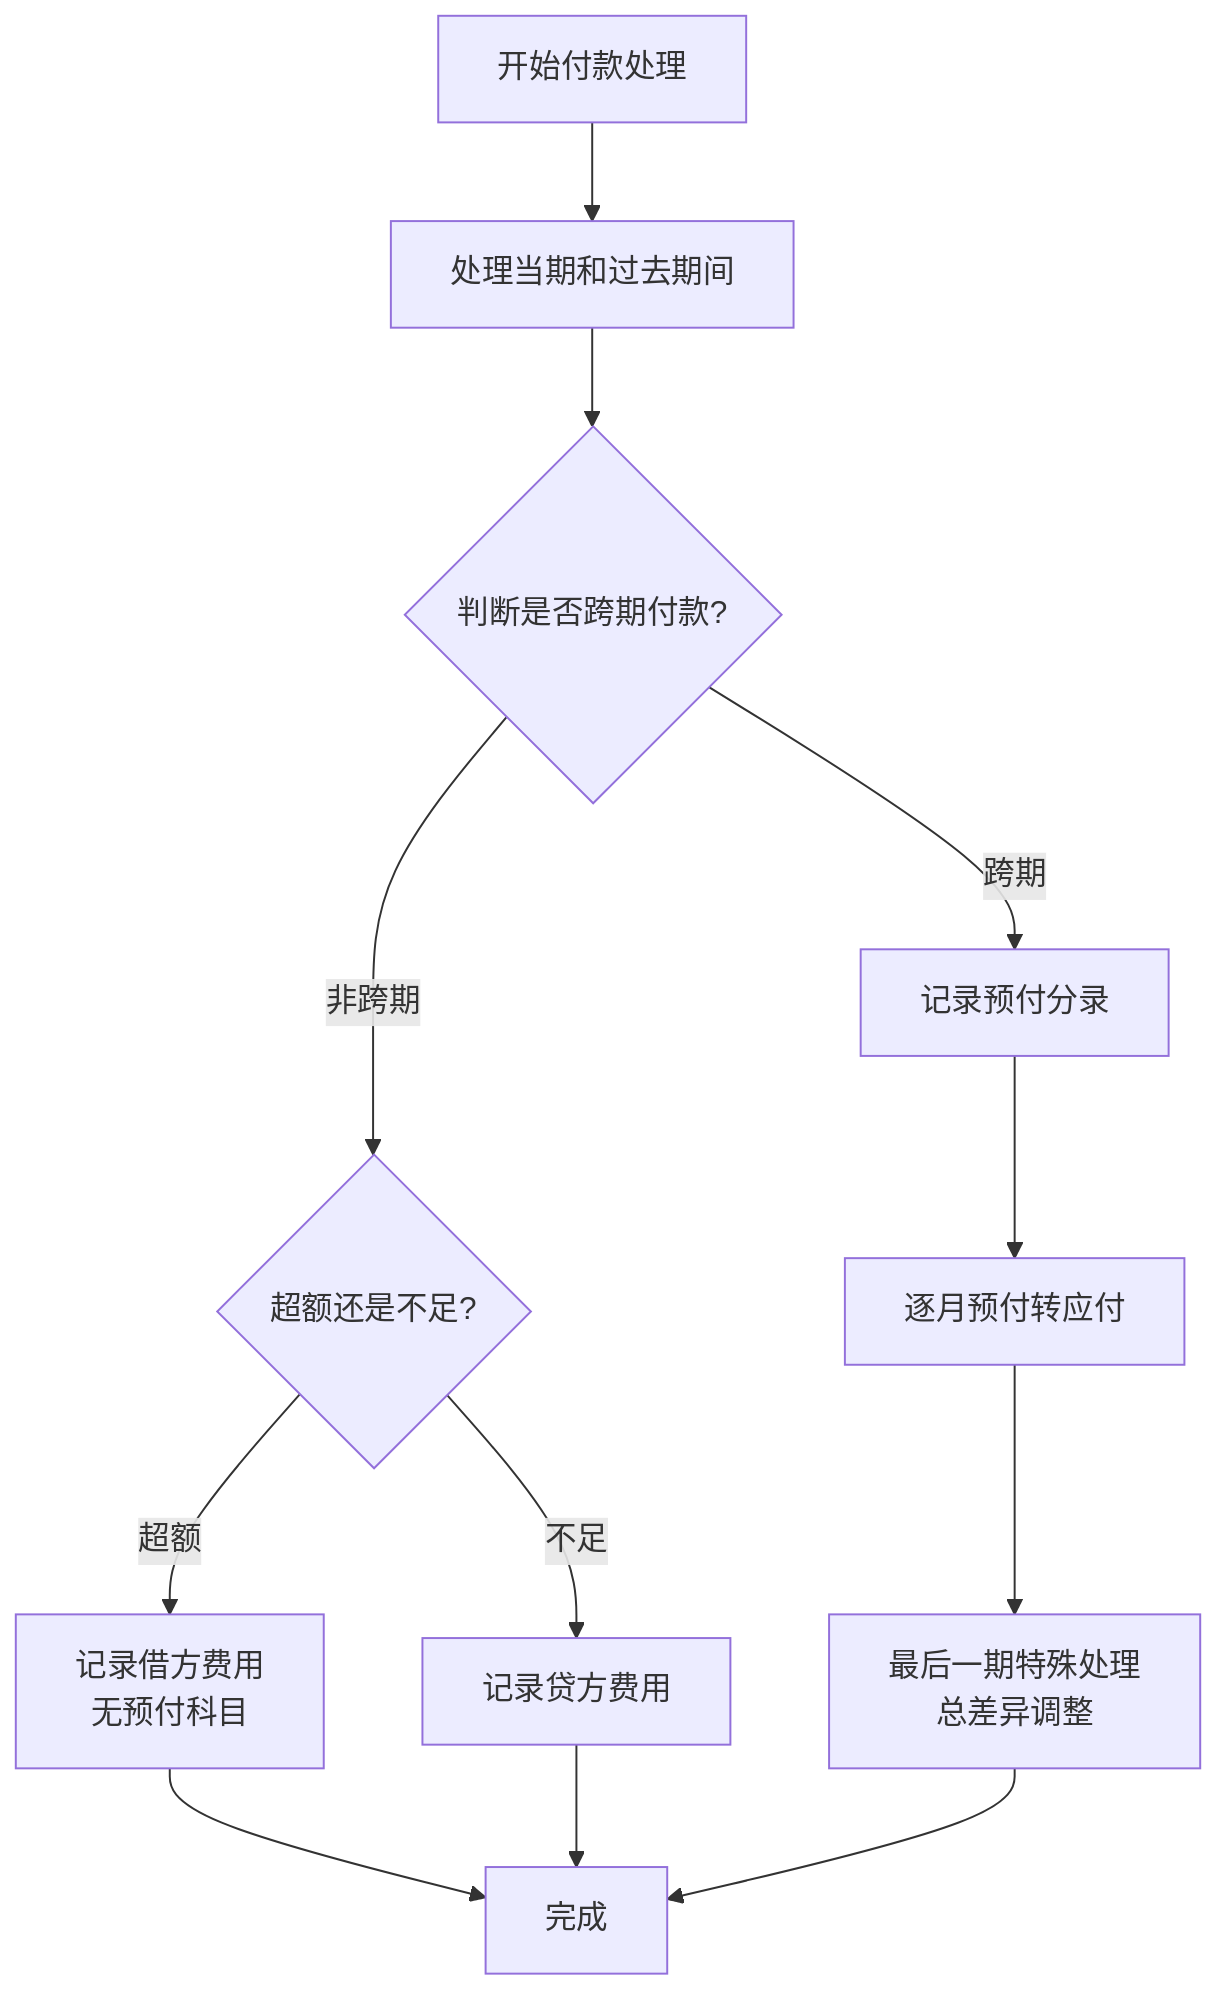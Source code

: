 flowchart TD
    A[开始付款处理] --> B[处理当期和过去期间]
    B --> C{判断是否跨期付款?}
    C -->|非跨期| D{超额还是不足?}
    C -->|跨期| E[记录预付分录]
    D -->|超额| F[记录借方费用<br/>无预付科目]
    D -->|不足| G[记录贷方费用]
    E --> H[逐月预付转应付]
    H --> I[最后一期特殊处理<br/>总差异调整]
    F --> J[完成]
    G --> J
    I --> J